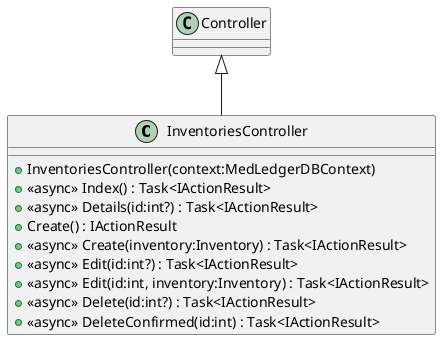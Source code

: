@startuml
class InventoriesController {
    + InventoriesController(context:MedLedgerDBContext)
    + <<async>> Index() : Task<IActionResult>
    + <<async>> Details(id:int?) : Task<IActionResult>
    + Create() : IActionResult
    + <<async>> Create(inventory:Inventory) : Task<IActionResult>
    + <<async>> Edit(id:int?) : Task<IActionResult>
    + <<async>> Edit(id:int, inventory:Inventory) : Task<IActionResult>
    + <<async>> Delete(id:int?) : Task<IActionResult>
    + <<async>> DeleteConfirmed(id:int) : Task<IActionResult>
}
Controller <|-- InventoriesController
@enduml
